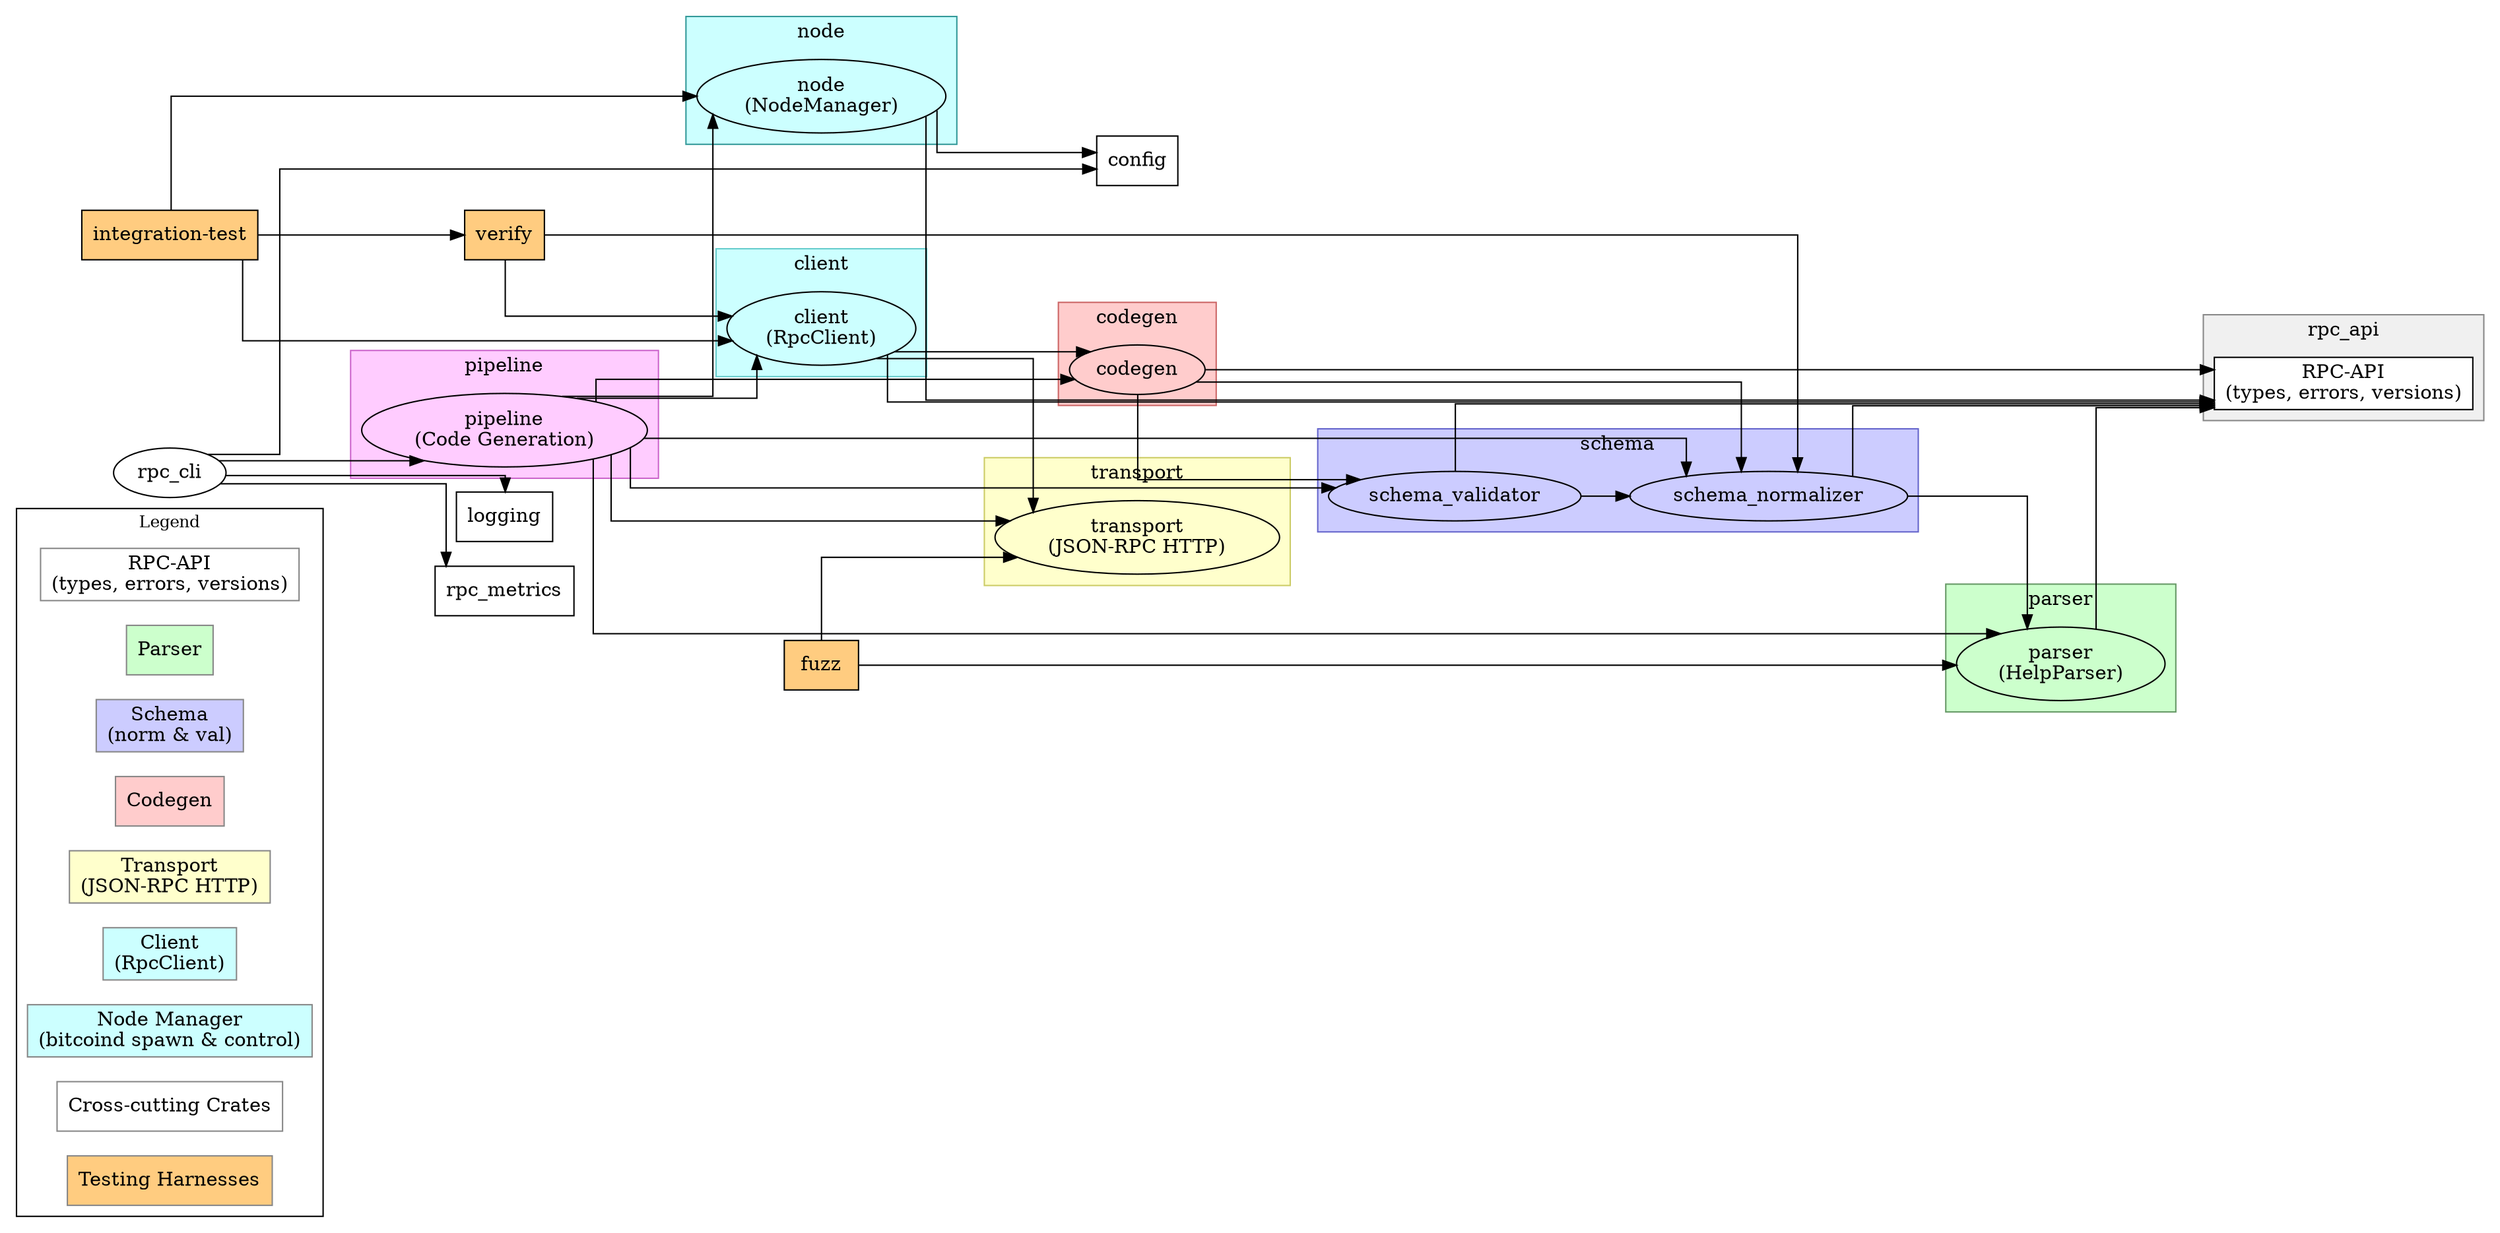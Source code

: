 digraph BitcoinRpcCodegen {
  graph [rankdir=LR, splines=ortho];

  // ───────────── Legend ─────────────
  subgraph cluster_legend {
    label="Legend"; fontsize=12;
    node [shape=box style=filled];
    legend_rpc_api   [label="RPC-API\n(types, errors, versions)" fillcolor="#ffffff" color="#888888"];
    legend_parser    [label="Parser" fillcolor="#ccffcc" color="#888888"];
    legend_schema    [label="Schema\n(norm & val)" fillcolor="#ccccff" color="#888888"];
    legend_codegen   [label="Codegen" fillcolor="#ffcccc" color="#888888"];
    legend_transport [label="Transport\n(JSON‑RPC HTTP)" fillcolor="#ffffcc" color="#888888"];
    legend_client    [label="Client\n(RpcClient)" fillcolor="#ccffff" color="#888888"];
    legend_node_mgr  [label="Node Manager\n(bitcoind spawn & control)" fillcolor="#ccffff" color="#888888"];
    legend_cross     [label="Cross‑cutting Crates" fillcolor="#ffffff" color="#888888"];
    legend_tests     [label="Testing Harnesses" fillcolor="#ffcc80" color="#888888"];
  }

  // ───────────── RPC-API crate ─────────────
  subgraph cluster_rpc_api {
    label="rpc_api"; style=filled; fillcolor="#f0f0f0"; color="#888888";
    node [shape=box style=filled fillcolor="#ffffff" color="#000000"];
    rpc_api [label="RPC-API\n(types, errors, versions)"];
  }

  // ───────────── Parser crate ─────────────
  subgraph cluster_parser {
    label="parser"; style=filled; fillcolor="#ccffcc"; color="#669966";
    parser [label="parser\n(HelpParser)"];
  }

  // ───────────── Schema crate ─────────────
  subgraph cluster_schema {
    label="schema"; style=filled; fillcolor="#ccccff"; color="#6666CC";
    schema_norm [label="schema_normalizer"];
    schema_val  [label="schema_validator"];
  }

  // ───────────── Codegen crate ─────────────
  subgraph cluster_codegen {
    label="codegen"; style=filled; fillcolor="#ffcccc"; color="#CC6666";
    codegen [label="codegen"];
  }

  // ───────────── Transport crate ─────────────
  subgraph cluster_transport {
    label="transport"; style=filled; fillcolor="#ffffcc"; color="#CCCC66";
    transport [label="transport\n(JSON‑RPC HTTP)"];
  }

  // ───────────── Client crate ─────────────
  subgraph cluster_client {
    label="client"; style=filled; fillcolor="#ccffff"; color="#66CCCC";
    client [label="client\n(RpcClient)"];
  }

  // ───────────── Node Manager crate ─────────────
  subgraph cluster_node_mgr {
    label="node"; style=filled; fillcolor="#ccffff"; color="#339999";
    node_mgr [label="node\n(NodeManager)"];
  }

  // ───────────── Pipeline crate ─────────────
  subgraph cluster_rpc_cli {
    label="pipeline"; style=filled; fillcolor="#ffccff"; color="#CC66CC";
    pipeline [label="pipeline\n(Code Generation)"];
  }

  // ───────────── Cross‑cutting crates ─────────────
  config  [label="config"  shape=box style=filled fillcolor="#ffffff"];
  logging [label="logging" shape=box style=filled fillcolor="#ffffff"];
  rpc_metrics [label="rpc_metrics" shape=box style=filled fillcolor="#ffffff"];

  // ───────────── Testing harnesses ─────────────
  integration_test [label="integration-test" shape=box style=filled fillcolor="#ffcc80"];
  fuzz             [label="fuzz"            shape=box style=filled fillcolor="#ffcc80"];
  verify           [label="verify"          shape=box style=filled fillcolor="#ffcc80"];

  // ───────────── Dependencies ─────────────
  parser           -> rpc_api;
  schema_norm      -> parser;
  schema_norm      -> rpc_api;
  schema_val       -> schema_norm;
  schema_val       -> rpc_api;
  codegen          -> schema_norm;
  codegen          -> schema_val;
  codegen          -> rpc_api;
  client           -> codegen;
  client           -> transport;
  client           -> rpc_api;
  node_mgr         -> rpc_api;
  node_mgr         -> config;
  pipeline         -> parser;
  pipeline         -> schema_norm;
  pipeline         -> schema_val;
  pipeline         -> codegen;
  pipeline         -> transport;
  pipeline         -> client;
  pipeline         -> node_mgr;
  rpc_cli          -> pipeline;
  rpc_cli          -> config;
  rpc_cli          -> logging;
  rpc_cli          -> rpc_metrics;
  integration_test          -> node_mgr;
  integration_test -> client;
  integration_test -> verify;
  fuzz             -> parser;
  fuzz             -> transport;
  verify           -> client;
  verify           -> schema_norm;
}